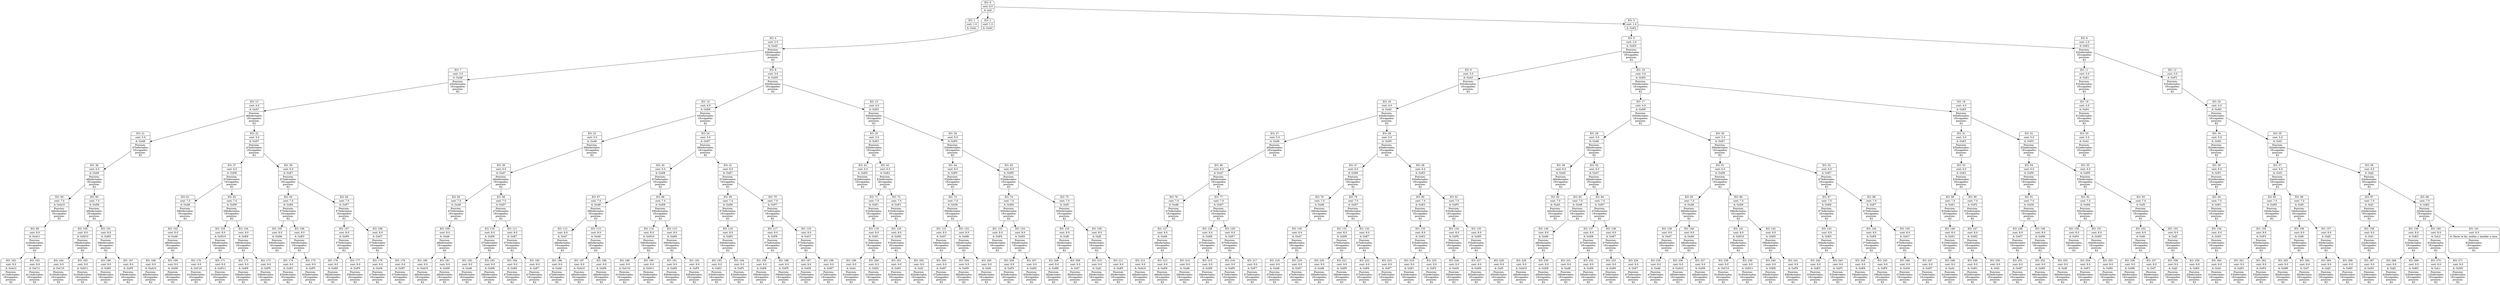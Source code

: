 digraph g {
node [shape = Mrecord];
nodo0[label="{EO: 0|cost: 0.0|A: null}"]
nodo1[label="{EO: 1|cost: 1.0|A: GoA1}"]

nodo0 -> nodo1;
nodo2[label="{EO: 2|cost: 1.0|A: GoA3}"]
nodo4[label="{EO: 4|cost: 2.0|A: GoA5|Posicion:\nA3
Infectados:\n1
Escapados:\n
posicion:\nK2
}"]
nodo7[label="{EO: 7|cost: 3.0|A: GoA6|Posicion:\nA5
Infectados:\n1
Escapados:\n
posicion:\nK2
}"]
nodo13[label="{EO: 13|cost: 4.0|A: GoA7|Posicion:\nA6
Infectados:\n1
Escapados:\n
posicion:\nK2
}"]
nodo21[label="{EO: 21|cost: 5.0|A: GoA8|Posicion:\nA7
Infectados:\n1
Escapados:\n
posicion:\nK2
}"]
nodo36[label="{EO: 36|cost: 6.0|A: GoA9|Posicion:\nA8
Infectados:\n1
Escapados:\n
posicion:\nK2
}"]
nodo59[label="{EO: 59|cost: 7.0|A: GoA10|Posicion:\nA9
Infectados:\n1
Escapados:\n
posicion:\nK2
}"]
nodo99[label="{EO: 99|cost: 8.0|A: GoA11|Posicion:\nA10
Infectados:\n1
Escapados:\n
posicion:\nK2
}"]
nodo162[label="{EO: 162|cost: 9.0|A: GoA12|Posicion:\nA11
Infectados:\n1
Escapados:\n
posicion:\nK2
}"]

nodo99 -> nodo162;
nodo163[label="{EO: 163|cost: 9.0|A: GoC11|Posicion:\nA11
Infectados:\n1
Escapados:\n
posicion:\nK2
}"]

nodo99 -> nodo163;

nodo59 -> nodo99;

nodo36 -> nodo59;
nodo60[label="{EO: 60|cost: 7.0|A: GoD9|Posicion:\nA9
Infectados:\n1
Escapados:\n
posicion:\nK2
}"]
nodo100[label="{EO: 100|cost: 8.0|A: GoD10|Posicion:\nD9
Infectados:\n1
Escapados:\n
posicion:\nK2
}"]
nodo164[label="{EO: 164|cost: 9.0|A: GoC10|Posicion:\nD10
Infectados:\n1
Escapados:\n
posicion:\nK2
}"]

nodo100 -> nodo164;
nodo165[label="{EO: 165|cost: 9.0|A: GoD11|Posicion:\nD10
Infectados:\n1
Escapados:\n
posicion:\nK2
}"]

nodo100 -> nodo165;

nodo60 -> nodo100;
nodo101[label="{EO: 101|cost: 8.0|A: GoE9|Posicion:\nD9
Infectados:\n1
Escapados:\n
posicion:\nK2
}"]
nodo166[label="{EO: 166|cost: 9.0|A: GoE8|Posicion:\nE9
Infectados:\n1
Escapados:\n
posicion:\nK2
}"]

nodo101 -> nodo166;
nodo167[label="{EO: 167|cost: 9.0|A: GoF9|Posicion:\nE9
Infectados:\n1
Escapados:\n
posicion:\nK2
}"]

nodo101 -> nodo167;

nodo60 -> nodo101;

nodo36 -> nodo60;

nodo21 -> nodo36;

nodo13 -> nodo21;
nodo22[label="{EO: 22|cost: 5.0|A: GoD7|Posicion:\nA7
Infectados:\n1
Escapados:\n
posicion:\nK2
}"]
nodo37[label="{EO: 37|cost: 6.0|A: GoD8|Posicion:\nD7
Infectados:\n1
Escapados:\n
posicion:\nK2
}"]
nodo61[label="{EO: 61|cost: 7.0|A: GoA8|Posicion:\nD8
Infectados:\n1
Escapados:\n
posicion:\nK2
}"]
nodo102[label="{EO: 102|cost: 8.0|A: GoA9|Posicion:\nA8
Infectados:\n1
Escapados:\n
posicion:\nK2
}"]
nodo168[label="{EO: 168|cost: 9.0|A: GoA10|Posicion:\nA9
Infectados:\n1
Escapados:\n
posicion:\nK2
}"]

nodo102 -> nodo168;
nodo169[label="{EO: 169|cost: 9.0|A: GoD9|Posicion:\nA9
Infectados:\n1
Escapados:\n
posicion:\nK2
}"]

nodo102 -> nodo169;

nodo61 -> nodo102;

nodo37 -> nodo61;
nodo62[label="{EO: 62|cost: 7.0|A: GoD9|Posicion:\nD8
Infectados:\n1
Escapados:\n
posicion:\nK2
}"]
nodo103[label="{EO: 103|cost: 8.0|A: GoD10|Posicion:\nD9
Infectados:\n1
Escapados:\n
posicion:\nK2
}"]
nodo170[label="{EO: 170|cost: 9.0|A: GoC10|Posicion:\nD10
Infectados:\n1
Escapados:\n
posicion:\nK2
}"]

nodo103 -> nodo170;
nodo171[label="{EO: 171|cost: 9.0|A: GoD11|Posicion:\nD10
Infectados:\n1
Escapados:\n
posicion:\nK2
}"]

nodo103 -> nodo171;

nodo62 -> nodo103;
nodo104[label="{EO: 104|cost: 8.0|A: GoE9|Posicion:\nD9
Infectados:\n1
Escapados:\n
posicion:\nK2
}"]
nodo172[label="{EO: 172|cost: 9.0|A: GoE8|Posicion:\nE9
Infectados:\n1
Escapados:\n
posicion:\nK2
}"]

nodo104 -> nodo172;
nodo173[label="{EO: 173|cost: 9.0|A: GoF9|Posicion:\nE9
Infectados:\n1
Escapados:\n
posicion:\nK2
}"]

nodo104 -> nodo173;

nodo62 -> nodo104;

nodo37 -> nodo62;

nodo22 -> nodo37;
nodo38[label="{EO: 38|cost: 6.0|A: GoE7|Posicion:\nD7
Infectados:\n1
Escapados:\n
posicion:\nK2
}"]
nodo63[label="{EO: 63|cost: 7.0|A: GoE6|Posicion:\nE7
Infectados:\n1
Escapados:\n
posicion:\nK2
}"]
nodo105[label="{EO: 105|cost: 8.0|A: GoD6|Posicion:\nE6
Infectados:\n1
Escapados:\n
posicion:\nK2
}"]

nodo63 -> nodo105;
nodo106[label="{EO: 106|cost: 8.0|A: GoE5|Posicion:\nE6
Infectados:\n1
Escapados:\n
posicion:\nK2
}"]
nodo174[label="{EO: 174|cost: 9.0|A: GoE3|Posicion:\nE5
Infectados:\n1
Escapados:\n
posicion:\nK2
}"]

nodo106 -> nodo174;
nodo175[label="{EO: 175|cost: 9.0|A: GoF5|Posicion:\nE5
Infectados:\n1
Escapados:\n
posicion:\nK2
}"]

nodo106 -> nodo175;

nodo63 -> nodo106;

nodo38 -> nodo63;
nodo64[label="{EO: 64|cost: 7.0|A: GoF7|Posicion:\nE7
Infectados:\n1
Escapados:\n
posicion:\nK2
}"]
nodo107[label="{EO: 107|cost: 8.0|A: GoF8|Posicion:\nF7
Infectados:\n1
Escapados:\n
posicion:\nK2
}"]
nodo176[label="{EO: 176|cost: 9.0|A: GoE8|Posicion:\nF8
Infectados:\n1
Escapados:\n
posicion:\nK2
}"]

nodo107 -> nodo176;
nodo177[label="{EO: 177|cost: 9.0|A: GoF9|Posicion:\nF8
Infectados:\n1
Escapados:\n
posicion:\nK2
}"]

nodo107 -> nodo177;

nodo64 -> nodo107;
nodo108[label="{EO: 108|cost: 8.0|A: GoG7|Posicion:\nF7
Infectados:\n1
Escapados:\n
posicion:\nK2
}"]
nodo178[label="{EO: 178|cost: 9.0|A: GoG6|Posicion:\nG7
Infectados:\n1
Escapados:\n
posicion:\nK2
}"]

nodo108 -> nodo178;
nodo179[label="{EO: 179|cost: 9.0|A: GoH7|Posicion:\nG7
Infectados:\n1
Escapados:\n
posicion:\nK2
}"]

nodo108 -> nodo179;

nodo64 -> nodo108;

nodo38 -> nodo64;

nodo22 -> nodo38;

nodo13 -> nodo22;

nodo7 -> nodo13;

nodo4 -> nodo7;
nodo8[label="{EO: 8|cost: 3.0|A: GoD5|Posicion:\nA5
Infectados:\n1
Escapados:\n
posicion:\nK2
}"]
nodo14[label="{EO: 14|cost: 4.0|A: GoD6|Posicion:\nD5
Infectados:\n1
Escapados:\n
posicion:\nK2
}"]
nodo23[label="{EO: 23|cost: 5.0|A: GoA6|Posicion:\nD6
Infectados:\n1
Escapados:\n
posicion:\nK2
}"]
nodo39[label="{EO: 39|cost: 6.0|A: GoA7|Posicion:\nA6
Infectados:\n1
Escapados:\n
posicion:\nK2
}"]
nodo65[label="{EO: 65|cost: 7.0|A: GoA8|Posicion:\nA7
Infectados:\n1
Escapados:\n
posicion:\nK2
}"]
nodo109[label="{EO: 109|cost: 8.0|A: GoA9|Posicion:\nA8
Infectados:\n1
Escapados:\n
posicion:\nK2
}"]
nodo180[label="{EO: 180|cost: 9.0|A: GoA10|Posicion:\nA9
Infectados:\n1
Escapados:\n
posicion:\nK2
}"]

nodo109 -> nodo180;
nodo181[label="{EO: 181|cost: 9.0|A: GoD9|Posicion:\nA9
Infectados:\n1
Escapados:\n
posicion:\nK2
}"]

nodo109 -> nodo181;

nodo65 -> nodo109;

nodo39 -> nodo65;
nodo66[label="{EO: 66|cost: 7.0|A: GoD7|Posicion:\nA7
Infectados:\n1
Escapados:\n
posicion:\nK2
}"]
nodo110[label="{EO: 110|cost: 8.0|A: GoD8|Posicion:\nD7
Infectados:\n1
Escapados:\n
posicion:\nK2
}"]
nodo182[label="{EO: 182|cost: 9.0|A: GoA8|Posicion:\nD8
Infectados:\n1
Escapados:\n
posicion:\nK2
}"]

nodo110 -> nodo182;
nodo183[label="{EO: 183|cost: 9.0|A: GoD9|Posicion:\nD8
Infectados:\n1
Escapados:\n
posicion:\nK2
}"]

nodo110 -> nodo183;

nodo66 -> nodo110;
nodo111[label="{EO: 111|cost: 8.0|A: GoE7|Posicion:\nD7
Infectados:\n1
Escapados:\n
posicion:\nK2
}"]
nodo184[label="{EO: 184|cost: 9.0|A: GoE6|Posicion:\nE7
Infectados:\n1
Escapados:\n
posicion:\nK2
}"]

nodo111 -> nodo184;
nodo185[label="{EO: 185|cost: 9.0|A: GoF7|Posicion:\nE7
Infectados:\n1
Escapados:\n
posicion:\nK2
}"]

nodo111 -> nodo185;

nodo66 -> nodo111;

nodo39 -> nodo66;

nodo23 -> nodo39;

nodo14 -> nodo23;
nodo24[label="{EO: 24|cost: 5.0|A: GoD7|Posicion:\nD6
Infectados:\n1
Escapados:\n
posicion:\nK2
}"]
nodo40[label="{EO: 40|cost: 6.0|A: GoD8|Posicion:\nD7
Infectados:\n1
Escapados:\n
posicion:\nK2
}"]
nodo67[label="{EO: 67|cost: 7.0|A: GoA8|Posicion:\nD8
Infectados:\n1
Escapados:\n
posicion:\nK2
}"]
nodo112[label="{EO: 112|cost: 8.0|A: GoA7|Posicion:\nA8
Infectados:\n1
Escapados:\n
posicion:\nK2
}"]
nodo186[label="{EO: 186|cost: 9.0|A: GoA6|Posicion:\nA7
Infectados:\n1
Escapados:\n
posicion:\nK2
}"]

nodo112 -> nodo186;

nodo67 -> nodo112;
nodo113[label="{EO: 113|cost: 8.0|A: GoA9|Posicion:\nA8
Infectados:\n1
Escapados:\n
posicion:\nK2
}"]
nodo187[label="{EO: 187|cost: 9.0|A: GoA10|Posicion:\nA9
Infectados:\n1
Escapados:\n
posicion:\nK2
}"]

nodo113 -> nodo187;
nodo188[label="{EO: 188|cost: 9.0|A: GoD9|Posicion:\nA9
Infectados:\n1
Escapados:\n
posicion:\nK2
}"]

nodo113 -> nodo188;

nodo67 -> nodo113;

nodo40 -> nodo67;
nodo68[label="{EO: 68|cost: 7.0|A: GoD9|Posicion:\nD8
Infectados:\n1
Escapados:\n
posicion:\nK2
}"]
nodo114[label="{EO: 114|cost: 8.0|A: GoD10|Posicion:\nD9
Infectados:\n1
Escapados:\n
posicion:\nK2
}"]
nodo189[label="{EO: 189|cost: 9.0|A: GoC10|Posicion:\nD10
Infectados:\n1
Escapados:\n
posicion:\nK2
}"]

nodo114 -> nodo189;
nodo190[label="{EO: 190|cost: 9.0|A: GoD11|Posicion:\nD10
Infectados:\n1
Escapados:\n
posicion:\nK2
}"]

nodo114 -> nodo190;

nodo68 -> nodo114;
nodo115[label="{EO: 115|cost: 8.0|A: GoE9|Posicion:\nD9
Infectados:\n1
Escapados:\n
posicion:\nK2
}"]
nodo191[label="{EO: 191|cost: 9.0|A: GoE8|Posicion:\nE9
Infectados:\n1
Escapados:\n
posicion:\nK2
}"]

nodo115 -> nodo191;
nodo192[label="{EO: 192|cost: 9.0|A: GoF9|Posicion:\nE9
Infectados:\n1
Escapados:\n
posicion:\nK2
}"]

nodo115 -> nodo192;

nodo68 -> nodo115;

nodo40 -> nodo68;

nodo24 -> nodo40;
nodo41[label="{EO: 41|cost: 6.0|A: GoE7|Posicion:\nD7
Infectados:\n1
Escapados:\n
posicion:\nK2
}"]
nodo69[label="{EO: 69|cost: 7.0|A: GoE6|Posicion:\nE7
Infectados:\n1
Escapados:\n
posicion:\nK2
}"]
nodo116[label="{EO: 116|cost: 8.0|A: GoE5|Posicion:\nE6
Infectados:\n1
Escapados:\n
posicion:\nK2
}"]
nodo193[label="{EO: 193|cost: 9.0|A: GoE3|Posicion:\nE5
Infectados:\n1
Escapados:\n
posicion:\nK2
}"]

nodo116 -> nodo193;
nodo194[label="{EO: 194|cost: 9.0|A: GoF5|Posicion:\nE5
Infectados:\n1
Escapados:\n
posicion:\nK2
}"]

nodo116 -> nodo194;

nodo69 -> nodo116;

nodo41 -> nodo69;
nodo70[label="{EO: 70|cost: 7.0|A: GoF7|Posicion:\nE7
Infectados:\n1
Escapados:\n
posicion:\nK2
}"]
nodo117[label="{EO: 117|cost: 8.0|A: GoF8|Posicion:\nF7
Infectados:\n1
Escapados:\n
posicion:\nK2
}"]
nodo195[label="{EO: 195|cost: 9.0|A: GoE8|Posicion:\nF8
Infectados:\n1
Escapados:\n
posicion:\nK2
}"]

nodo117 -> nodo195;
nodo196[label="{EO: 196|cost: 9.0|A: GoF9|Posicion:\nF8
Infectados:\n1
Escapados:\n
posicion:\nK2
}"]

nodo117 -> nodo196;

nodo70 -> nodo117;
nodo118[label="{EO: 118|cost: 8.0|A: GoG7|Posicion:\nF7
Infectados:\n1
Escapados:\n
posicion:\nK2
}"]
nodo197[label="{EO: 197|cost: 9.0|A: GoG6|Posicion:\nG7
Infectados:\n1
Escapados:\n
posicion:\nK2
}"]

nodo118 -> nodo197;
nodo198[label="{EO: 198|cost: 9.0|A: GoH7|Posicion:\nG7
Infectados:\n1
Escapados:\n
posicion:\nK2
}"]

nodo118 -> nodo198;

nodo70 -> nodo118;

nodo41 -> nodo70;

nodo24 -> nodo41;

nodo14 -> nodo24;

nodo8 -> nodo14;
nodo15[label="{EO: 15|cost: 4.0|A: GoE5|Posicion:\nD5
Infectados:\n1
Escapados:\n
posicion:\nK2
}"]
nodo25[label="{EO: 25|cost: 5.0|A: GoE3|Posicion:\nE5
Infectados:\n1
Escapados:\n
posicion:\nK2
}"]
nodo42[label="{EO: 42|cost: 6.0|A: GoD3|Posicion:\nE3
Infectados:\n1
Escapados:\n
posicion:\nK2
}"]

nodo25 -> nodo42;
nodo43[label="{EO: 43|cost: 6.0|A: GoE2|Posicion:\nE3
Infectados:\n1
Escapados:\n
posicion:\nK2
}"]
nodo71[label="{EO: 71|cost: 7.0|A: GoE1|Posicion:\nE2
Infectados:\n1
Escapados:\n
posicion:\nK2
}"]
nodo119[label="{EO: 119|cost: 8.0|A: GoD1|Posicion:\nE1
Infectados:\n1
Escapados:\n
posicion:\nK2
}"]
nodo199[label="{EO: 199|cost: 9.0|A: GoA1|Posicion:\nD1
Infectados:\n1
Escapados:\n
posicion:\nK2
}"]

nodo119 -> nodo199;
nodo200[label="{EO: 200|cost: 9.0|A: GoD2|Posicion:\nD1
Infectados:\n1
Escapados:\n
posicion:\nK2
}"]

nodo119 -> nodo200;

nodo71 -> nodo119;

nodo43 -> nodo71;
nodo72[label="{EO: 72|cost: 7.0|A: GoF2|Posicion:\nE2
Infectados:\n1
Escapados:\n
posicion:\nK2
}"]
nodo120[label="{EO: 120|cost: 8.0|A: GoH2|Posicion:\nF2
Infectados:\n1
Escapados:\n
posicion:\nK2
}"]
nodo201[label="{EO: 201|cost: 9.0|A: GoH1|Posicion:\nH2
Infectados:\n1
Escapados:\n
posicion:\nK2
}"]

nodo120 -> nodo201;
nodo202[label="{EO: 202|cost: 9.0|A: GoI2|Posicion:\nH2
Infectados:\n1
Escapados:\n
posicion:\nK2
}"]

nodo120 -> nodo202;

nodo72 -> nodo120;

nodo43 -> nodo72;

nodo25 -> nodo43;

nodo15 -> nodo25;
nodo26[label="{EO: 26|cost: 5.0|A: GoF5|Posicion:\nE5
Infectados:\n1
Escapados:\n
posicion:\nK2
}"]
nodo44[label="{EO: 44|cost: 6.0|A: GoF6|Posicion:\nF5
Infectados:\n1
Escapados:\n
posicion:\nK2
}"]
nodo73[label="{EO: 73|cost: 7.0|A: GoG6|Posicion:\nF6
Infectados:\n1
Escapados:\n
posicion:\nK2
}"]
nodo121[label="{EO: 121|cost: 8.0|A: GoG7|Posicion:\nG6
Infectados:\n1
Escapados:\n
posicion:\nK2
}"]
nodo203[label="{EO: 203|cost: 9.0|A: GoH7|Posicion:\nG7
Infectados:\n1
Escapados:\n
posicion:\nK2
}"]

nodo121 -> nodo203;

nodo73 -> nodo121;
nodo122[label="{EO: 122|cost: 8.0|A: GoH6|Posicion:\nG6
Infectados:\n1
Escapados:\n
posicion:\nK2
}"]
nodo204[label="{EO: 204|cost: 9.0|A: GoH5|Posicion:\nH6
Infectados:\n1
Escapados:\n
posicion:\nK2
}"]

nodo122 -> nodo204;
nodo205[label="{EO: 205|cost: 9.0|A: GoI6|Posicion:\nH6
Infectados:\n1
Escapados:\n
posicion:\nK2
}"]

nodo122 -> nodo205;

nodo73 -> nodo122;

nodo44 -> nodo73;

nodo26 -> nodo44;
nodo45[label="{EO: 45|cost: 6.0|A: GoH5|Posicion:\nF5
Infectados:\n1
Escapados:\n
posicion:\nK2
}"]
nodo74[label="{EO: 74|cost: 7.0|A: GoH4|Posicion:\nH5
Infectados:\n1
Escapados:\n
posicion:\nK2
}"]
nodo123[label="{EO: 123|cost: 8.0|A: GoF4|Posicion:\nH4
Infectados:\n1
Escapados:\n
posicion:\nK2
}"]

nodo74 -> nodo123;
nodo124[label="{EO: 124|cost: 8.0|A: GoH3|Posicion:\nH4
Infectados:\n1
Escapados:\n
posicion:\nK2
}"]
nodo206[label="{EO: 206|cost: 9.0|A: GoF3|Posicion:\nH3
Infectados:\n1
Escapados:\n
posicion:\nK2
}"]

nodo124 -> nodo206;
nodo207[label="{EO: 207|cost: 9.0|A: GoH2|Posicion:\nH3
Infectados:\n1
Escapados:\n
posicion:\nK2
}"]

nodo124 -> nodo207;

nodo74 -> nodo124;

nodo45 -> nodo74;
nodo75[label="{EO: 75|cost: 7.0|A: GoI5|Posicion:\nH5
Infectados:\n1
Escapados:\n
posicion:\nK2
}"]
nodo125[label="{EO: 125|cost: 8.0|A: GoI6|Posicion:\nI5
Infectados:\n1
Escapados:\n
posicion:\nK2
}"]
nodo208[label="{EO: 208|cost: 9.0|A: GoH6|Posicion:\nI6
Infectados:\n1
Escapados:\n
posicion:\nK2
}"]

nodo125 -> nodo208;
nodo209[label="{EO: 209|cost: 9.0|A: GoI7|Posicion:\nI6
Infectados:\n1
Escapados:\n
posicion:\nK2
}"]

nodo125 -> nodo209;

nodo75 -> nodo125;
nodo126[label="{EO: 126|cost: 8.0|A: GoJ5|Posicion:\nI5
Infectados:\n1
Escapados:\n
posicion:\nK2
}"]
nodo210[label="{EO: 210|cost: 9.0|A: GoJ3|Posicion:\nJ5
Infectados:\n1
Escapados:\n
posicion:\nK2
}"]

nodo126 -> nodo210;
nodo211[label="{EO: 211|cost: 9.0|A: GoK5|Posicion:\nJ5
Infectados:\n1
Escapados:\n
posicion:\nK2
}"]

nodo126 -> nodo211;

nodo75 -> nodo126;

nodo45 -> nodo75;

nodo26 -> nodo45;

nodo15 -> nodo26;

nodo8 -> nodo15;

nodo4 -> nodo8;

nodo2 -> nodo4;

nodo0 -> nodo2;
nodo3[label="{EO: 3|cost: 1.0|A: GoD2}"]
nodo5[label="{EO: 5|cost: 2.0|A: GoD3|Posicion:\nD2
Infectados:\n1
Escapados:\n
posicion:\nK2
}"]
nodo9[label="{EO: 9|cost: 3.0|A: GoA3|Posicion:\nD3
Infectados:\n1
Escapados:\n
posicion:\nK2
}"]
nodo16[label="{EO: 16|cost: 4.0|A: GoA5|Posicion:\nA3
Infectados:\n1
Escapados:\n
posicion:\nK2
}"]
nodo27[label="{EO: 27|cost: 5.0|A: GoA6|Posicion:\nA5
Infectados:\n1
Escapados:\n
posicion:\nK2
}"]
nodo46[label="{EO: 46|cost: 6.0|A: GoA7|Posicion:\nA6
Infectados:\n1
Escapados:\n
posicion:\nK2
}"]
nodo76[label="{EO: 76|cost: 7.0|A: GoA8|Posicion:\nA7
Infectados:\n1
Escapados:\n
posicion:\nK2
}"]
nodo127[label="{EO: 127|cost: 8.0|A: GoA9|Posicion:\nA8
Infectados:\n1
Escapados:\n
posicion:\nK2
}"]
nodo212[label="{EO: 212|cost: 9.0|A: GoA10|Posicion:\nA9
Infectados:\n1
Escapados:\n
posicion:\nK2
}"]

nodo127 -> nodo212;
nodo213[label="{EO: 213|cost: 9.0|A: GoD9|Posicion:\nA9
Infectados:\n1
Escapados:\n
posicion:\nK2
}"]

nodo127 -> nodo213;

nodo76 -> nodo127;

nodo46 -> nodo76;
nodo77[label="{EO: 77|cost: 7.0|A: GoD7|Posicion:\nA7
Infectados:\n1
Escapados:\n
posicion:\nK2
}"]
nodo128[label="{EO: 128|cost: 8.0|A: GoD8|Posicion:\nD7
Infectados:\n1
Escapados:\n
posicion:\nK2
}"]
nodo214[label="{EO: 214|cost: 9.0|A: GoA8|Posicion:\nD8
Infectados:\n1
Escapados:\n
posicion:\nK2
}"]

nodo128 -> nodo214;
nodo215[label="{EO: 215|cost: 9.0|A: GoD9|Posicion:\nD8
Infectados:\n1
Escapados:\n
posicion:\nK2
}"]

nodo128 -> nodo215;

nodo77 -> nodo128;
nodo129[label="{EO: 129|cost: 8.0|A: GoE7|Posicion:\nD7
Infectados:\n1
Escapados:\n
posicion:\nK2
}"]
nodo216[label="{EO: 216|cost: 9.0|A: GoE6|Posicion:\nE7
Infectados:\n1
Escapados:\n
posicion:\nK2
}"]

nodo129 -> nodo216;
nodo217[label="{EO: 217|cost: 9.0|A: GoF7|Posicion:\nE7
Infectados:\n1
Escapados:\n
posicion:\nK2
}"]

nodo129 -> nodo217;

nodo77 -> nodo129;

nodo46 -> nodo77;

nodo27 -> nodo46;

nodo16 -> nodo27;
nodo28[label="{EO: 28|cost: 5.0|A: GoD5|Posicion:\nA5
Infectados:\n1
Escapados:\n
posicion:\nK2
}"]
nodo47[label="{EO: 47|cost: 6.0|A: GoD6|Posicion:\nD5
Infectados:\n1
Escapados:\n
posicion:\nK2
}"]
nodo78[label="{EO: 78|cost: 7.0|A: GoA6|Posicion:\nD6
Infectados:\n1
Escapados:\n
posicion:\nK2
}"]
nodo130[label="{EO: 130|cost: 8.0|A: GoA7|Posicion:\nA6
Infectados:\n1
Escapados:\n
posicion:\nK2
}"]
nodo218[label="{EO: 218|cost: 9.0|A: GoA8|Posicion:\nA7
Infectados:\n1
Escapados:\n
posicion:\nK2
}"]

nodo130 -> nodo218;
nodo219[label="{EO: 219|cost: 9.0|A: GoD7|Posicion:\nA7
Infectados:\n1
Escapados:\n
posicion:\nK2
}"]

nodo130 -> nodo219;

nodo78 -> nodo130;

nodo47 -> nodo78;
nodo79[label="{EO: 79|cost: 7.0|A: GoD7|Posicion:\nD6
Infectados:\n1
Escapados:\n
posicion:\nK2
}"]
nodo131[label="{EO: 131|cost: 8.0|A: GoD8|Posicion:\nD7
Infectados:\n1
Escapados:\n
posicion:\nK2
}"]
nodo220[label="{EO: 220|cost: 9.0|A: GoA8|Posicion:\nD8
Infectados:\n1
Escapados:\n
posicion:\nK2
}"]

nodo131 -> nodo220;
nodo221[label="{EO: 221|cost: 9.0|A: GoD9|Posicion:\nD8
Infectados:\n1
Escapados:\n
posicion:\nK2
}"]

nodo131 -> nodo221;

nodo79 -> nodo131;
nodo132[label="{EO: 132|cost: 8.0|A: GoE7|Posicion:\nD7
Infectados:\n1
Escapados:\n
posicion:\nK2
}"]
nodo222[label="{EO: 222|cost: 9.0|A: GoE6|Posicion:\nE7
Infectados:\n1
Escapados:\n
posicion:\nK2
}"]

nodo132 -> nodo222;
nodo223[label="{EO: 223|cost: 9.0|A: GoF7|Posicion:\nE7
Infectados:\n1
Escapados:\n
posicion:\nK2
}"]

nodo132 -> nodo223;

nodo79 -> nodo132;

nodo47 -> nodo79;

nodo28 -> nodo47;
nodo48[label="{EO: 48|cost: 6.0|A: GoE5|Posicion:\nD5
Infectados:\n1
Escapados:\n
posicion:\nK2
}"]
nodo80[label="{EO: 80|cost: 7.0|A: GoE3|Posicion:\nE5
Infectados:\n1
Escapados:\n
posicion:\nK2
}"]
nodo133[label="{EO: 133|cost: 8.0|A: GoE2|Posicion:\nE3
Infectados:\n1
Escapados:\n
posicion:\nK2
}"]
nodo224[label="{EO: 224|cost: 9.0|A: GoE1|Posicion:\nE2
Infectados:\n1
Escapados:\n
posicion:\nK2
}"]

nodo133 -> nodo224;
nodo225[label="{EO: 225|cost: 9.0|A: GoF2|Posicion:\nE2
Infectados:\n1
Escapados:\n
posicion:\nK2
}"]

nodo133 -> nodo225;

nodo80 -> nodo133;

nodo48 -> nodo80;
nodo81[label="{EO: 81|cost: 7.0|A: GoF5|Posicion:\nE5
Infectados:\n1
Escapados:\n
posicion:\nK2
}"]
nodo134[label="{EO: 134|cost: 8.0|A: GoF6|Posicion:\nF5
Infectados:\n1
Escapados:\n
posicion:\nK2
}"]
nodo226[label="{EO: 226|cost: 9.0|A: GoG6|Posicion:\nF6
Infectados:\n1
Escapados:\n
posicion:\nK2
}"]

nodo134 -> nodo226;

nodo81 -> nodo134;
nodo135[label="{EO: 135|cost: 8.0|A: GoH5|Posicion:\nF5
Infectados:\n1
Escapados:\n
posicion:\nK2
}"]
nodo227[label="{EO: 227|cost: 9.0|A: GoH4|Posicion:\nH5
Infectados:\n1
Escapados:\n
posicion:\nK2
}"]

nodo135 -> nodo227;
nodo228[label="{EO: 228|cost: 9.0|A: GoI5|Posicion:\nH5
Infectados:\n1
Escapados:\n
posicion:\nK2
}"]

nodo135 -> nodo228;

nodo81 -> nodo135;

nodo48 -> nodo81;

nodo28 -> nodo48;

nodo16 -> nodo28;

nodo9 -> nodo16;

nodo5 -> nodo9;
nodo10[label="{EO: 10|cost: 3.0|A: GoD5|Posicion:\nD3
Infectados:\n1
Escapados:\n
posicion:\nK2
}"]
nodo17[label="{EO: 17|cost: 4.0|A: GoD6|Posicion:\nD5
Infectados:\n1
Escapados:\n
posicion:\nK2
}"]
nodo29[label="{EO: 29|cost: 5.0|A: GoA6|Posicion:\nD6
Infectados:\n1
Escapados:\n
posicion:\nK2
}"]
nodo49[label="{EO: 49|cost: 6.0|A: GoA5|Posicion:\nA6
Infectados:\n1
Escapados:\n
posicion:\nK2
}"]
nodo82[label="{EO: 82|cost: 7.0|A: GoA3|Posicion:\nA5
Infectados:\n1
Escapados:\n
posicion:\nK2
}"]

nodo49 -> nodo82;

nodo29 -> nodo49;
nodo50[label="{EO: 50|cost: 6.0|A: GoA7|Posicion:\nA6
Infectados:\n1
Escapados:\n
posicion:\nK2
}"]
nodo83[label="{EO: 83|cost: 7.0|A: GoA8|Posicion:\nA7
Infectados:\n1
Escapados:\n
posicion:\nK2
}"]
nodo136[label="{EO: 136|cost: 8.0|A: GoA9|Posicion:\nA8
Infectados:\n1
Escapados:\n
posicion:\nK2
}"]
nodo229[label="{EO: 229|cost: 9.0|A: GoA10|Posicion:\nA9
Infectados:\n1
Escapados:\n
posicion:\nK2
}"]

nodo136 -> nodo229;
nodo230[label="{EO: 230|cost: 9.0|A: GoD9|Posicion:\nA9
Infectados:\n1
Escapados:\n
posicion:\nK2
}"]

nodo136 -> nodo230;

nodo83 -> nodo136;

nodo50 -> nodo83;
nodo84[label="{EO: 84|cost: 7.0|A: GoD7|Posicion:\nA7
Infectados:\n1
Escapados:\n
posicion:\nK2
}"]
nodo137[label="{EO: 137|cost: 8.0|A: GoD8|Posicion:\nD7
Infectados:\n1
Escapados:\n
posicion:\nK2
}"]
nodo231[label="{EO: 231|cost: 9.0|A: GoA8|Posicion:\nD8
Infectados:\n1
Escapados:\n
posicion:\nK2
}"]

nodo137 -> nodo231;
nodo232[label="{EO: 232|cost: 9.0|A: GoD9|Posicion:\nD8
Infectados:\n1
Escapados:\n
posicion:\nK2
}"]

nodo137 -> nodo232;

nodo84 -> nodo137;
nodo138[label="{EO: 138|cost: 8.0|A: GoE7|Posicion:\nD7
Infectados:\n1
Escapados:\n
posicion:\nK2
}"]
nodo233[label="{EO: 233|cost: 9.0|A: GoE6|Posicion:\nE7
Infectados:\n1
Escapados:\n
posicion:\nK2
}"]

nodo138 -> nodo233;
nodo234[label="{EO: 234|cost: 9.0|A: GoF7|Posicion:\nE7
Infectados:\n1
Escapados:\n
posicion:\nK2
}"]

nodo138 -> nodo234;

nodo84 -> nodo138;

nodo50 -> nodo84;

nodo29 -> nodo50;

nodo17 -> nodo29;
nodo30[label="{EO: 30|cost: 5.0|A: GoD7|Posicion:\nD6
Infectados:\n1
Escapados:\n
posicion:\nK2
}"]
nodo51[label="{EO: 51|cost: 6.0|A: GoD8|Posicion:\nD7
Infectados:\n1
Escapados:\n
posicion:\nK2
}"]
nodo85[label="{EO: 85|cost: 7.0|A: GoA8|Posicion:\nD8
Infectados:\n1
Escapados:\n
posicion:\nK2
}"]
nodo139[label="{EO: 139|cost: 8.0|A: GoA7|Posicion:\nA8
Infectados:\n1
Escapados:\n
posicion:\nK2
}"]
nodo235[label="{EO: 235|cost: 9.0|A: GoA6|Posicion:\nA7
Infectados:\n1
Escapados:\n
posicion:\nK2
}"]

nodo139 -> nodo235;

nodo85 -> nodo139;
nodo140[label="{EO: 140|cost: 8.0|A: GoA9|Posicion:\nA8
Infectados:\n1
Escapados:\n
posicion:\nK2
}"]
nodo236[label="{EO: 236|cost: 9.0|A: GoA10|Posicion:\nA9
Infectados:\n1
Escapados:\n
posicion:\nK2
}"]

nodo140 -> nodo236;
nodo237[label="{EO: 237|cost: 9.0|A: GoD9|Posicion:\nA9
Infectados:\n1
Escapados:\n
posicion:\nK2
}"]

nodo140 -> nodo237;

nodo85 -> nodo140;

nodo51 -> nodo85;
nodo86[label="{EO: 86|cost: 7.0|A: GoD9|Posicion:\nD8
Infectados:\n1
Escapados:\n
posicion:\nK2
}"]
nodo141[label="{EO: 141|cost: 8.0|A: GoD10|Posicion:\nD9
Infectados:\n1
Escapados:\n
posicion:\nK2
}"]
nodo238[label="{EO: 238|cost: 9.0|A: GoC10|Posicion:\nD10
Infectados:\n1
Escapados:\n
posicion:\nK2
}"]

nodo141 -> nodo238;
nodo239[label="{EO: 239|cost: 9.0|A: GoD11|Posicion:\nD10
Infectados:\n1
Escapados:\n
posicion:\nK2
}"]

nodo141 -> nodo239;

nodo86 -> nodo141;
nodo142[label="{EO: 142|cost: 8.0|A: GoE9|Posicion:\nD9
Infectados:\n1
Escapados:\n
posicion:\nK2
}"]
nodo240[label="{EO: 240|cost: 9.0|A: GoE8|Posicion:\nE9
Infectados:\n1
Escapados:\n
posicion:\nK2
}"]

nodo142 -> nodo240;
nodo241[label="{EO: 241|cost: 9.0|A: GoF9|Posicion:\nE9
Infectados:\n1
Escapados:\n
posicion:\nK2
}"]

nodo142 -> nodo241;

nodo86 -> nodo142;

nodo51 -> nodo86;

nodo30 -> nodo51;
nodo52[label="{EO: 52|cost: 6.0|A: GoE7|Posicion:\nD7
Infectados:\n1
Escapados:\n
posicion:\nK2
}"]
nodo87[label="{EO: 87|cost: 7.0|A: GoE6|Posicion:\nE7
Infectados:\n1
Escapados:\n
posicion:\nK2
}"]
nodo143[label="{EO: 143|cost: 8.0|A: GoE5|Posicion:\nE6
Infectados:\n1
Escapados:\n
posicion:\nK2
}"]
nodo242[label="{EO: 242|cost: 9.0|A: GoE3|Posicion:\nE5
Infectados:\n1
Escapados:\n
posicion:\nK2
}"]

nodo143 -> nodo242;
nodo243[label="{EO: 243|cost: 9.0|A: GoF5|Posicion:\nE5
Infectados:\n1
Escapados:\n
posicion:\nK2
}"]

nodo143 -> nodo243;

nodo87 -> nodo143;

nodo52 -> nodo87;
nodo88[label="{EO: 88|cost: 7.0|A: GoF7|Posicion:\nE7
Infectados:\n1
Escapados:\n
posicion:\nK2
}"]
nodo144[label="{EO: 144|cost: 8.0|A: GoF8|Posicion:\nF7
Infectados:\n1
Escapados:\n
posicion:\nK2
}"]
nodo244[label="{EO: 244|cost: 9.0|A: GoE8|Posicion:\nF8
Infectados:\n1
Escapados:\n
posicion:\nK2
}"]

nodo144 -> nodo244;
nodo245[label="{EO: 245|cost: 9.0|A: GoF9|Posicion:\nF8
Infectados:\n1
Escapados:\n
posicion:\nK2
}"]

nodo144 -> nodo245;

nodo88 -> nodo144;
nodo145[label="{EO: 145|cost: 8.0|A: GoG7|Posicion:\nF7
Infectados:\n1
Escapados:\n
posicion:\nK2
}"]
nodo246[label="{EO: 246|cost: 9.0|A: GoG6|Posicion:\nG7
Infectados:\n1
Escapados:\n
posicion:\nK2
}"]

nodo145 -> nodo246;
nodo247[label="{EO: 247|cost: 9.0|A: GoH7|Posicion:\nG7
Infectados:\n1
Escapados:\n
posicion:\nK2
}"]

nodo145 -> nodo247;

nodo88 -> nodo145;

nodo52 -> nodo88;

nodo30 -> nodo52;

nodo17 -> nodo30;

nodo10 -> nodo17;
nodo18[label="{EO: 18|cost: 4.0|A: GoE5|Posicion:\nD5
Infectados:\n1
Escapados:\n
posicion:\nK2
}"]
nodo31[label="{EO: 31|cost: 5.0|A: GoE3|Posicion:\nE5
Infectados:\n1
Escapados:\n
posicion:\nK2
}"]
nodo53[label="{EO: 53|cost: 6.0|A: GoE2|Posicion:\nE3
Infectados:\n1
Escapados:\n
posicion:\nK2
}"]
nodo89[label="{EO: 89|cost: 7.0|A: GoE1|Posicion:\nE2
Infectados:\n1
Escapados:\n
posicion:\nK2
}"]
nodo146[label="{EO: 146|cost: 8.0|A: GoD1|Posicion:\nE1
Infectados:\n1
Escapados:\n
posicion:\nK2
}"]
nodo248[label="{EO: 248|cost: 9.0|A: GoA1|Posicion:\nD1
Infectados:\n1
Escapados:\n
posicion:\nK2
}"]

nodo146 -> nodo248;

nodo89 -> nodo146;

nodo53 -> nodo89;
nodo90[label="{EO: 90|cost: 7.0|A: GoF2|Posicion:\nE2
Infectados:\n1
Escapados:\n
posicion:\nK2
}"]
nodo147[label="{EO: 147|cost: 8.0|A: GoH2|Posicion:\nF2
Infectados:\n1
Escapados:\n
posicion:\nK2
}"]
nodo249[label="{EO: 249|cost: 9.0|A: GoH1|Posicion:\nH2
Infectados:\n1
Escapados:\n
posicion:\nK2
}"]

nodo147 -> nodo249;
nodo250[label="{EO: 250|cost: 9.0|A: GoI2|Posicion:\nH2
Infectados:\n1
Escapados:\n
posicion:\nK2
}"]

nodo147 -> nodo250;

nodo90 -> nodo147;

nodo53 -> nodo90;

nodo31 -> nodo53;

nodo18 -> nodo31;
nodo32[label="{EO: 32|cost: 5.0|A: GoF5|Posicion:\nE5
Infectados:\n1
Escapados:\n
posicion:\nK2
}"]
nodo54[label="{EO: 54|cost: 6.0|A: GoF6|Posicion:\nF5
Infectados:\n1
Escapados:\n
posicion:\nK2
}"]
nodo91[label="{EO: 91|cost: 7.0|A: GoG6|Posicion:\nF6
Infectados:\n1
Escapados:\n
posicion:\nK2
}"]
nodo148[label="{EO: 148|cost: 8.0|A: GoG7|Posicion:\nG6
Infectados:\n1
Escapados:\n
posicion:\nK2
}"]
nodo251[label="{EO: 251|cost: 9.0|A: GoH7|Posicion:\nG7
Infectados:\n1
Escapados:\n
posicion:\nK2
}"]

nodo148 -> nodo251;

nodo91 -> nodo148;
nodo149[label="{EO: 149|cost: 8.0|A: GoH6|Posicion:\nG6
Infectados:\n1
Escapados:\n
posicion:\nK2
}"]
nodo252[label="{EO: 252|cost: 9.0|A: GoH5|Posicion:\nH6
Infectados:\n1
Escapados:\n
posicion:\nK2
}"]

nodo149 -> nodo252;
nodo253[label="{EO: 253|cost: 9.0|A: GoI6|Posicion:\nH6
Infectados:\n1
Escapados:\n
posicion:\nK2
}"]

nodo149 -> nodo253;

nodo91 -> nodo149;

nodo54 -> nodo91;

nodo32 -> nodo54;
nodo55[label="{EO: 55|cost: 6.0|A: GoH5|Posicion:\nF5
Infectados:\n1
Escapados:\n
posicion:\nK2
}"]
nodo92[label="{EO: 92|cost: 7.0|A: GoH4|Posicion:\nH5
Infectados:\n1
Escapados:\n
posicion:\nK2
}"]
nodo150[label="{EO: 150|cost: 8.0|A: GoF4|Posicion:\nH4
Infectados:\n1
Escapados:\n
posicion:\nK2
}"]

nodo92 -> nodo150;
nodo151[label="{EO: 151|cost: 8.0|A: GoH3|Posicion:\nH4
Infectados:\n1
Escapados:\n
posicion:\nK2
}"]
nodo254[label="{EO: 254|cost: 9.0|A: GoF3|Posicion:\nH3
Infectados:\n1
Escapados:\n
posicion:\nK2
}"]

nodo151 -> nodo254;
nodo255[label="{EO: 255|cost: 9.0|A: GoH2|Posicion:\nH3
Infectados:\n1
Escapados:\n
posicion:\nK2
}"]

nodo151 -> nodo255;

nodo92 -> nodo151;

nodo55 -> nodo92;
nodo93[label="{EO: 93|cost: 7.0|A: GoI5|Posicion:\nH5
Infectados:\n1
Escapados:\n
posicion:\nK2
}"]
nodo152[label="{EO: 152|cost: 8.0|A: GoI6|Posicion:\nI5
Infectados:\n1
Escapados:\n
posicion:\nK2
}"]
nodo256[label="{EO: 256|cost: 9.0|A: GoH6|Posicion:\nI6
Infectados:\n1
Escapados:\n
posicion:\nK2
}"]

nodo152 -> nodo256;
nodo257[label="{EO: 257|cost: 9.0|A: GoI7|Posicion:\nI6
Infectados:\n1
Escapados:\n
posicion:\nK2
}"]

nodo152 -> nodo257;

nodo93 -> nodo152;
nodo153[label="{EO: 153|cost: 8.0|A: GoJ5|Posicion:\nI5
Infectados:\n1
Escapados:\n
posicion:\nK2
}"]
nodo258[label="{EO: 258|cost: 9.0|A: GoJ3|Posicion:\nJ5
Infectados:\n1
Escapados:\n
posicion:\nK2
}"]

nodo153 -> nodo258;
nodo259[label="{EO: 259|cost: 9.0|A: GoK5|Posicion:\nJ5
Infectados:\n1
Escapados:\n
posicion:\nK2
}"]

nodo153 -> nodo259;

nodo93 -> nodo153;

nodo55 -> nodo93;

nodo32 -> nodo55;

nodo18 -> nodo32;

nodo10 -> nodo18;

nodo5 -> nodo10;

nodo3 -> nodo5;
nodo6[label="{EO: 6|cost: 2.0|A: GoE2|Posicion:\nD2
Infectados:\n1
Escapados:\n
posicion:\nK2
}"]
nodo11[label="{EO: 11|cost: 3.0|A: GoE1|Posicion:\nE2
Infectados:\n1
Escapados:\n
posicion:\nK2
}"]
nodo19[label="{EO: 19|cost: 4.0|A: GoD1|Posicion:\nE1
Infectados:\n1
Escapados:\n
posicion:\nK2
}"]
nodo33[label="{EO: 33|cost: 5.0|A: GoA1|Posicion:\nD1
Infectados:\n1
Escapados:\n
posicion:\nK2
}"]

nodo19 -> nodo33;

nodo11 -> nodo19;

nodo6 -> nodo11;
nodo12[label="{EO: 12|cost: 3.0|A: GoF2|Posicion:\nE2
Infectados:\n1
Escapados:\n
posicion:\nK2
}"]
nodo20[label="{EO: 20|cost: 4.0|A: GoH2|Posicion:\nF2
Infectados:\n1
Escapados:\n
posicion:\nK2
}"]
nodo34[label="{EO: 34|cost: 5.0|A: GoH1|Posicion:\nH2
Infectados:\n1
Escapados:\n
posicion:\nK2
}"]
nodo56[label="{EO: 56|cost: 6.0|A: GoF1|Posicion:\nH1
Infectados:\n1
Escapados:\n
posicion:\nK2
}"]
nodo94[label="{EO: 94|cost: 7.0|A: GoE1|Posicion:\nF1
Infectados:\n1
Escapados:\n
posicion:\nK2
}"]
nodo154[label="{EO: 154|cost: 8.0|A: GoD1|Posicion:\nE1
Infectados:\n1
Escapados:\n
posicion:\nK2
}"]
nodo260[label="{EO: 260|cost: 9.0|A: GoA1|Posicion:\nD1
Infectados:\n1
Escapados:\n
posicion:\nK2
}"]

nodo154 -> nodo260;

nodo94 -> nodo154;

nodo56 -> nodo94;

nodo34 -> nodo56;

nodo20 -> nodo34;
nodo35[label="{EO: 35|cost: 5.0|A: GoI2|Posicion:\nH2
Infectados:\n1
Escapados:\n
posicion:\nK2
}"]
nodo57[label="{EO: 57|cost: 6.0|A: GoI3|Posicion:\nI2
Infectados:\n1
Escapados:\n
posicion:\nK2
}"]
nodo95[label="{EO: 95|cost: 7.0|A: GoH3|Posicion:\nI3
Infectados:\n1
Escapados:\n
posicion:\nK2
}"]
nodo155[label="{EO: 155|cost: 8.0|A: GoF3|Posicion:\nH3
Infectados:\n1
Escapados:\n
posicion:\nK2
}"]
nodo261[label="{EO: 261|cost: 9.0|A: GoE3|Posicion:\nF3
Infectados:\n1
Escapados:\n
posicion:\nK2
}"]

nodo155 -> nodo261;
nodo262[label="{EO: 262|cost: 9.0|A: GoF4|Posicion:\nF3
Infectados:\n1
Escapados:\n
posicion:\nK2
}"]

nodo155 -> nodo262;

nodo95 -> nodo155;

nodo57 -> nodo95;
nodo96[label="{EO: 96|cost: 7.0|A: GoI5|Posicion:\nI3
Infectados:\n1
Escapados:\n
posicion:\nK2
}"]
nodo156[label="{EO: 156|cost: 8.0|A: GoI6|Posicion:\nI5
Infectados:\n1
Escapados:\n
posicion:\nK2
}"]
nodo263[label="{EO: 263|cost: 9.0|A: GoH6|Posicion:\nI6
Infectados:\n1
Escapados:\n
posicion:\nK2
}"]

nodo156 -> nodo263;
nodo264[label="{EO: 264|cost: 9.0|A: GoI7|Posicion:\nI6
Infectados:\n1
Escapados:\n
posicion:\nK2
}"]

nodo156 -> nodo264;

nodo96 -> nodo156;
nodo157[label="{EO: 157|cost: 8.0|A: GoJ5|Posicion:\nI5
Infectados:\n1
Escapados:\n
posicion:\nK2
}"]
nodo265[label="{EO: 265|cost: 9.0|A: GoJ3|Posicion:\nJ5
Infectados:\n1
Escapados:\n
posicion:\nK2
}"]

nodo157 -> nodo265;
nodo266[label="{EO: 266|cost: 9.0|A: GoK5|Posicion:\nJ5
Infectados:\n1
Escapados:\n
posicion:\nK2
}"]

nodo157 -> nodo266;

nodo96 -> nodo157;

nodo57 -> nodo96;

nodo35 -> nodo57;
nodo58[label="{EO: 58|cost: 6.0|A: GoJ2|Posicion:\nI2
Infectados:\n1
Escapados:\n
posicion:\nK2
}"]
nodo97[label="{EO: 97|cost: 7.0|A: GoJ1|Posicion:\nJ2
Infectados:\n1
Escapados:\n
posicion:\nK2
}"]
nodo158[label="{EO: 158|cost: 8.0|A: GoI1|Posicion:\nJ1
Infectados:\n1
Escapados:\n
posicion:\nK2
}"]
nodo267[label="{EO: 267|cost: 9.0|A: GoH1|Posicion:\nI1
Infectados:\n1
Escapados:\n
posicion:\nK2
}"]

nodo158 -> nodo267;

nodo97 -> nodo158;

nodo58 -> nodo97;
nodo98[label="{EO: 98|cost: 7.0|A: GoK2|Posicion:\nJ2
Infectados:\n1
Escapados:\n
posicion:\nK2
}"]
nodo159[label="{EO: 159|cost: 8.0|A: GoK3|Posicion:\nK2
Infectados:\n1
Escapados:\n
posicion:\nK2
}"]
nodo268[label="{EO: 268|cost: 9.0|A: GoJ3|Posicion:\nK3
Infectados:\n1
Escapados:\n
posicion:\nK2
}"]

nodo159 -> nodo268;
nodo269[label="{EO: 269|cost: 9.0|A: GoK5|Posicion:\nK3
Infectados:\n1
Escapados:\n
posicion:\nK2
}"]

nodo159 -> nodo269;

nodo98 -> nodo159;
nodo160[label="{EO: 160|cost: 8.0|A: GoL2|Posicion:\nK2
Infectados:\n1
Escapados:\n
posicion:\nK2
}"]
nodo270[label="{EO: 270|cost: 9.0|A: GoL1|Posicion:\nL2
Infectados:\n1
Escapados:\n
posicion:\nK2
}"]

nodo160 -> nodo270;
nodo271[label="{EO: 271|cost: 9.0|A: GoM2|Posicion:\nL2
Infectados:\n1
Escapados:\n
posicion:\nK2
}"]

nodo160 -> nodo271;

nodo98 -> nodo160;
nodo161[label="{EO: 161|cost: 8.0|A: Hacer la ley, multar y mandar a casa.|Posicion:\nK2
Infectados:\n1
Escapados:\n
posicion:\nK2
}"]

nodo98 -> nodo161;

nodo58 -> nodo98;

nodo35 -> nodo58;

nodo20 -> nodo35;

nodo12 -> nodo20;

nodo6 -> nodo12;

nodo3 -> nodo6;

nodo0 -> nodo3;


}